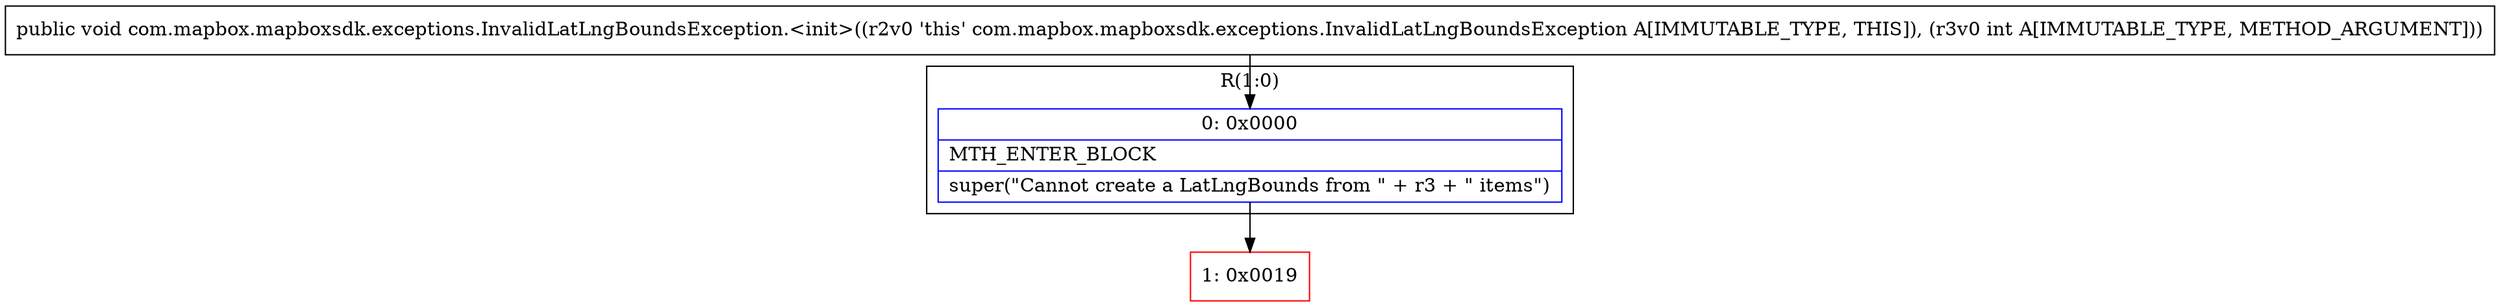digraph "CFG forcom.mapbox.mapboxsdk.exceptions.InvalidLatLngBoundsException.\<init\>(I)V" {
subgraph cluster_Region_1518146543 {
label = "R(1:0)";
node [shape=record,color=blue];
Node_0 [shape=record,label="{0\:\ 0x0000|MTH_ENTER_BLOCK\l|super(\"Cannot create a LatLngBounds from \" + r3 + \" items\")\l}"];
}
Node_1 [shape=record,color=red,label="{1\:\ 0x0019}"];
MethodNode[shape=record,label="{public void com.mapbox.mapboxsdk.exceptions.InvalidLatLngBoundsException.\<init\>((r2v0 'this' com.mapbox.mapboxsdk.exceptions.InvalidLatLngBoundsException A[IMMUTABLE_TYPE, THIS]), (r3v0 int A[IMMUTABLE_TYPE, METHOD_ARGUMENT])) }"];
MethodNode -> Node_0;
Node_0 -> Node_1;
}

